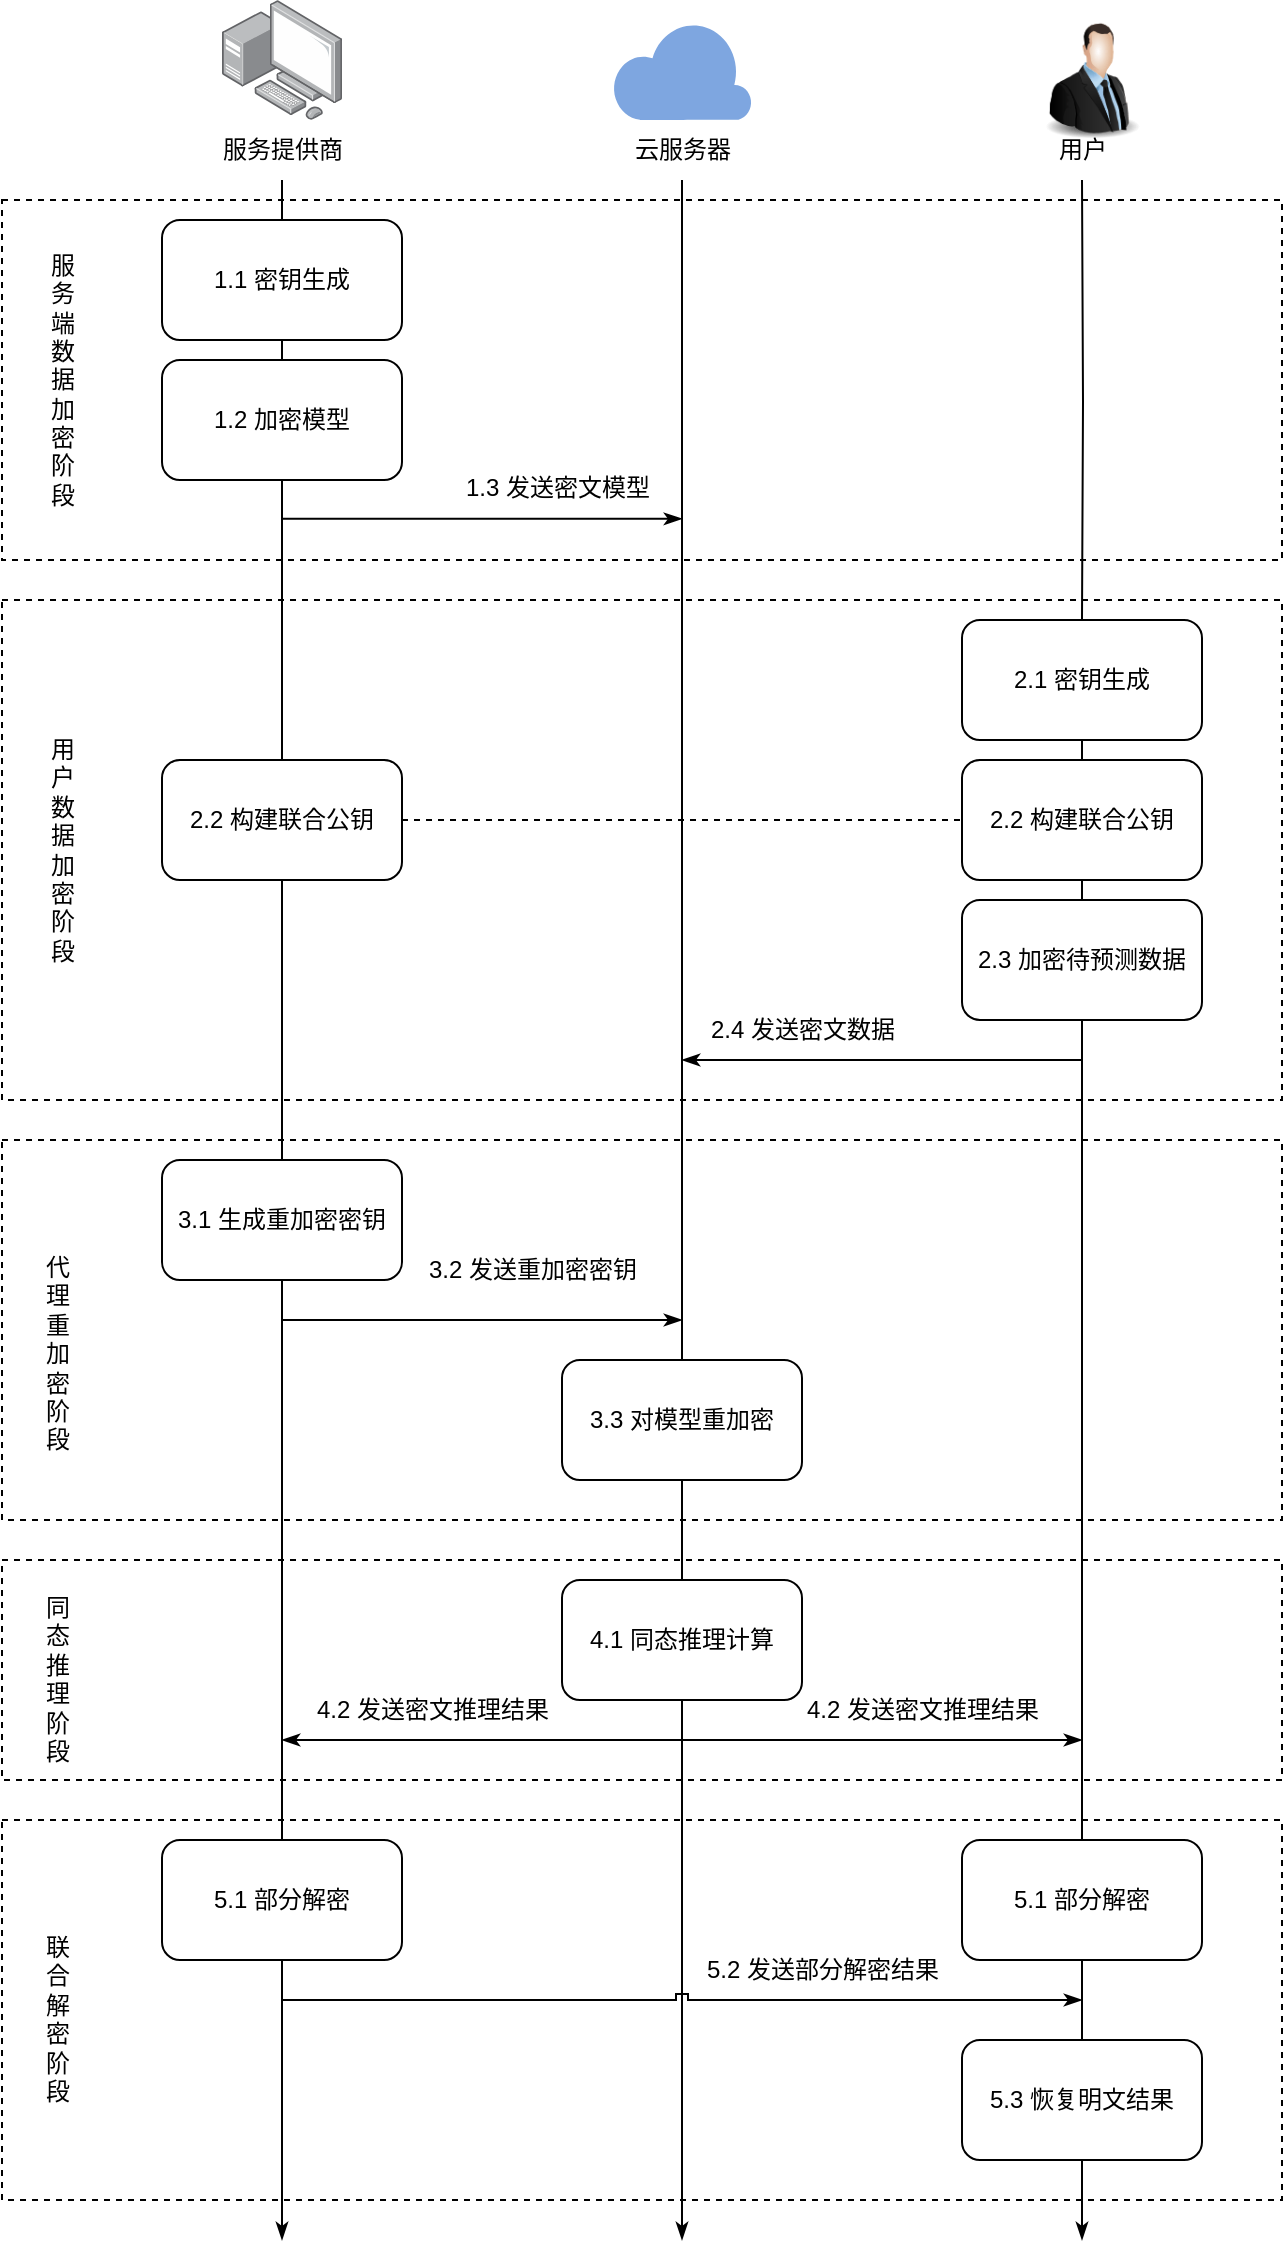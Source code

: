 <mxfile version="21.1.1" type="github">
  <diagram name="Page-1" id="0783ab3e-0a74-02c8-0abd-f7b4e66b4bec">
    <mxGraphModel dx="897" dy="576" grid="1" gridSize="10" guides="1" tooltips="1" connect="1" arrows="1" fold="1" page="0" pageScale="1" pageWidth="850" pageHeight="1100" background="none" math="0" shadow="0">
      <root>
        <mxCell id="0" />
        <mxCell id="1" parent="0" />
        <mxCell id="gCfHL2DRp-Cu8pf_gesU-1" value="" style="rounded=0;whiteSpace=wrap;html=1;dashed=1;fillColor=none;" vertex="1" parent="1">
          <mxGeometry x="40" y="340" width="640" height="250" as="geometry" />
        </mxCell>
        <mxCell id="gCfHL2DRp-Cu8pf_gesU-2" value="" style="rounded=0;whiteSpace=wrap;html=1;dashed=1;fillColor=none;" vertex="1" parent="1">
          <mxGeometry x="40" y="140" width="640" height="180" as="geometry" />
        </mxCell>
        <mxCell id="gCfHL2DRp-Cu8pf_gesU-3" value="" style="rounded=0;whiteSpace=wrap;html=1;dashed=1;fillColor=none;" vertex="1" parent="1">
          <mxGeometry x="40" y="950" width="640" height="190" as="geometry" />
        </mxCell>
        <mxCell id="gCfHL2DRp-Cu8pf_gesU-4" value="" style="rounded=0;whiteSpace=wrap;html=1;dashed=1;fillColor=none;" vertex="1" parent="1">
          <mxGeometry x="40" y="820" width="640" height="110" as="geometry" />
        </mxCell>
        <mxCell id="gCfHL2DRp-Cu8pf_gesU-5" value="" style="rounded=0;whiteSpace=wrap;html=1;dashed=1;fillColor=none;" vertex="1" parent="1">
          <mxGeometry x="40" y="610" width="640" height="190" as="geometry" />
        </mxCell>
        <mxCell id="gCfHL2DRp-Cu8pf_gesU-6" value="" style="image;html=1;image=img/lib/clip_art/people/Suit_Man_128x128.png" vertex="1" parent="1">
          <mxGeometry x="555" y="50" width="60" height="60" as="geometry" />
        </mxCell>
        <mxCell id="gCfHL2DRp-Cu8pf_gesU-7" value="用户" style="text;html=1;align=center;verticalAlign=middle;resizable=0;points=[];autosize=1;strokeColor=none;fillColor=none;" vertex="1" parent="1">
          <mxGeometry x="555" y="100" width="50" height="30" as="geometry" />
        </mxCell>
        <mxCell id="gCfHL2DRp-Cu8pf_gesU-8" value="" style="image;points=[];aspect=fixed;html=1;align=center;shadow=0;dashed=0;image=img/lib/allied_telesis/computer_and_terminals/Personal_Computer_with_Server.svg;" vertex="1" parent="1">
          <mxGeometry x="150" y="40" width="60" height="60" as="geometry" />
        </mxCell>
        <mxCell id="gCfHL2DRp-Cu8pf_gesU-61" value="" style="rounded=0;orthogonalLoop=1;jettySize=auto;html=1;endArrow=none;endFill=0;" edge="1" parent="1" source="gCfHL2DRp-Cu8pf_gesU-9" target="gCfHL2DRp-Cu8pf_gesU-57">
          <mxGeometry relative="1" as="geometry">
            <mxPoint x="180.059" y="140" as="sourcePoint" />
          </mxGeometry>
        </mxCell>
        <mxCell id="gCfHL2DRp-Cu8pf_gesU-9" value="服务提供商" style="text;html=1;align=center;verticalAlign=middle;resizable=0;points=[];autosize=1;strokeColor=none;fillColor=none;" vertex="1" parent="1">
          <mxGeometry x="140" y="100" width="80" height="30" as="geometry" />
        </mxCell>
        <mxCell id="gCfHL2DRp-Cu8pf_gesU-10" value="" style="verticalLabelPosition=bottom;html=1;verticalAlign=top;align=center;strokeColor=none;fillColor=#7EA6E0;shape=mxgraph.azure.cloud;" vertex="1" parent="1">
          <mxGeometry x="345" y="50" width="70" height="50" as="geometry" />
        </mxCell>
        <mxCell id="gCfHL2DRp-Cu8pf_gesU-30" value="2.4 发送密文数据" style="text;html=1;align=center;verticalAlign=middle;resizable=0;points=[];autosize=1;strokeColor=none;fillColor=none;" vertex="1" parent="1">
          <mxGeometry x="380" y="540" width="120" height="30" as="geometry" />
        </mxCell>
        <mxCell id="gCfHL2DRp-Cu8pf_gesU-34" value="3.2 发送重加密密钥" style="text;html=1;align=center;verticalAlign=middle;resizable=0;points=[];autosize=1;strokeColor=none;fillColor=none;" vertex="1" parent="1">
          <mxGeometry x="240" y="660" width="130" height="30" as="geometry" />
        </mxCell>
        <mxCell id="gCfHL2DRp-Cu8pf_gesU-41" value="4.2 发送密文推理结果" style="text;html=1;align=center;verticalAlign=middle;resizable=0;points=[];autosize=1;strokeColor=none;fillColor=none;" vertex="1" parent="1">
          <mxGeometry x="185" y="880" width="140" height="30" as="geometry" />
        </mxCell>
        <mxCell id="gCfHL2DRp-Cu8pf_gesU-42" value="4.2 发送密文推理结果" style="text;html=1;align=center;verticalAlign=middle;resizable=0;points=[];autosize=1;strokeColor=none;fillColor=none;" vertex="1" parent="1">
          <mxGeometry x="430" y="880" width="140" height="30" as="geometry" />
        </mxCell>
        <mxCell id="gCfHL2DRp-Cu8pf_gesU-48" value="5.2 发送部分解密结果" style="text;html=1;align=center;verticalAlign=middle;resizable=0;points=[];autosize=1;strokeColor=none;fillColor=none;" vertex="1" parent="1">
          <mxGeometry x="380" y="1010" width="140" height="30" as="geometry" />
        </mxCell>
        <mxCell id="gCfHL2DRp-Cu8pf_gesU-51" value="服&lt;br&gt;务&lt;br&gt;端&lt;br&gt;数&lt;br&gt;据&lt;br&gt;加&lt;br&gt;密&lt;br&gt;阶&lt;br&gt;段" style="text;html=1;align=center;verticalAlign=middle;resizable=0;points=[];autosize=1;strokeColor=none;fillColor=none;" vertex="1" parent="1">
          <mxGeometry x="50" y="160" width="40" height="140" as="geometry" />
        </mxCell>
        <mxCell id="gCfHL2DRp-Cu8pf_gesU-52" value="用&lt;br&gt;户&lt;br&gt;数&lt;br&gt;据&lt;br&gt;加&lt;br&gt;密&lt;br&gt;阶&lt;br&gt;段" style="text;html=1;align=center;verticalAlign=middle;resizable=0;points=[];autosize=1;strokeColor=none;fillColor=none;" vertex="1" parent="1">
          <mxGeometry x="50" y="400" width="40" height="130" as="geometry" />
        </mxCell>
        <mxCell id="gCfHL2DRp-Cu8pf_gesU-53" value="&lt;span style=&quot;color: rgb(0, 0, 0); font-family: Helvetica; font-size: 12px; font-style: normal; font-variant-ligatures: normal; font-variant-caps: normal; font-weight: 400; letter-spacing: normal; orphans: 2; text-align: center; text-indent: 0px; text-transform: none; widows: 2; word-spacing: 0px; -webkit-text-stroke-width: 0px; background-color: rgb(255, 255, 255); text-decoration-thickness: initial; text-decoration-style: initial; text-decoration-color: initial; float: none; display: inline !important;&quot;&gt;代&lt;/span&gt;&lt;br style=&quot;border-color: var(--border-color); color: rgb(0, 0, 0); font-family: Helvetica; font-size: 12px; font-style: normal; font-variant-ligatures: normal; font-variant-caps: normal; font-weight: 400; letter-spacing: normal; orphans: 2; text-align: center; text-indent: 0px; text-transform: none; widows: 2; word-spacing: 0px; -webkit-text-stroke-width: 0px; background-color: rgb(255, 255, 255); text-decoration-thickness: initial; text-decoration-style: initial; text-decoration-color: initial;&quot;&gt;&lt;span style=&quot;color: rgb(0, 0, 0); font-family: Helvetica; font-size: 12px; font-style: normal; font-variant-ligatures: normal; font-variant-caps: normal; font-weight: 400; letter-spacing: normal; orphans: 2; text-align: center; text-indent: 0px; text-transform: none; widows: 2; word-spacing: 0px; -webkit-text-stroke-width: 0px; background-color: rgb(255, 255, 255); text-decoration-thickness: initial; text-decoration-style: initial; text-decoration-color: initial; float: none; display: inline !important;&quot;&gt;理&lt;/span&gt;&lt;br style=&quot;border-color: var(--border-color); color: rgb(0, 0, 0); font-family: Helvetica; font-size: 12px; font-style: normal; font-variant-ligatures: normal; font-variant-caps: normal; font-weight: 400; letter-spacing: normal; orphans: 2; text-align: center; text-indent: 0px; text-transform: none; widows: 2; word-spacing: 0px; -webkit-text-stroke-width: 0px; background-color: rgb(255, 255, 255); text-decoration-thickness: initial; text-decoration-style: initial; text-decoration-color: initial;&quot;&gt;&lt;span style=&quot;color: rgb(0, 0, 0); font-family: Helvetica; font-size: 12px; font-style: normal; font-variant-ligatures: normal; font-variant-caps: normal; font-weight: 400; letter-spacing: normal; orphans: 2; text-align: center; text-indent: 0px; text-transform: none; widows: 2; word-spacing: 0px; -webkit-text-stroke-width: 0px; background-color: rgb(255, 255, 255); text-decoration-thickness: initial; text-decoration-style: initial; text-decoration-color: initial; float: none; display: inline !important;&quot;&gt;重&lt;/span&gt;&lt;br style=&quot;border-color: var(--border-color); color: rgb(0, 0, 0); font-family: Helvetica; font-size: 12px; font-style: normal; font-variant-ligatures: normal; font-variant-caps: normal; font-weight: 400; letter-spacing: normal; orphans: 2; text-align: center; text-indent: 0px; text-transform: none; widows: 2; word-spacing: 0px; -webkit-text-stroke-width: 0px; background-color: rgb(255, 255, 255); text-decoration-thickness: initial; text-decoration-style: initial; text-decoration-color: initial;&quot;&gt;&lt;span style=&quot;color: rgb(0, 0, 0); font-family: Helvetica; font-size: 12px; font-style: normal; font-variant-ligatures: normal; font-variant-caps: normal; font-weight: 400; letter-spacing: normal; orphans: 2; text-align: center; text-indent: 0px; text-transform: none; widows: 2; word-spacing: 0px; -webkit-text-stroke-width: 0px; background-color: rgb(255, 255, 255); text-decoration-thickness: initial; text-decoration-style: initial; text-decoration-color: initial; float: none; display: inline !important;&quot;&gt;加&lt;/span&gt;&lt;br style=&quot;border-color: var(--border-color); color: rgb(0, 0, 0); font-family: Helvetica; font-size: 12px; font-style: normal; font-variant-ligatures: normal; font-variant-caps: normal; font-weight: 400; letter-spacing: normal; orphans: 2; text-align: center; text-indent: 0px; text-transform: none; widows: 2; word-spacing: 0px; -webkit-text-stroke-width: 0px; background-color: rgb(255, 255, 255); text-decoration-thickness: initial; text-decoration-style: initial; text-decoration-color: initial;&quot;&gt;&lt;span style=&quot;color: rgb(0, 0, 0); font-family: Helvetica; font-size: 12px; font-style: normal; font-variant-ligatures: normal; font-variant-caps: normal; font-weight: 400; letter-spacing: normal; orphans: 2; text-align: center; text-indent: 0px; text-transform: none; widows: 2; word-spacing: 0px; -webkit-text-stroke-width: 0px; background-color: rgb(255, 255, 255); text-decoration-thickness: initial; text-decoration-style: initial; text-decoration-color: initial; float: none; display: inline !important;&quot;&gt;密&lt;/span&gt;&lt;br style=&quot;border-color: var(--border-color); color: rgb(0, 0, 0); font-family: Helvetica; font-size: 12px; font-style: normal; font-variant-ligatures: normal; font-variant-caps: normal; font-weight: 400; letter-spacing: normal; orphans: 2; text-align: center; text-indent: 0px; text-transform: none; widows: 2; word-spacing: 0px; -webkit-text-stroke-width: 0px; background-color: rgb(255, 255, 255); text-decoration-thickness: initial; text-decoration-style: initial; text-decoration-color: initial;&quot;&gt;&lt;span style=&quot;color: rgb(0, 0, 0); font-family: Helvetica; font-size: 12px; font-style: normal; font-variant-ligatures: normal; font-variant-caps: normal; font-weight: 400; letter-spacing: normal; orphans: 2; text-align: center; text-indent: 0px; text-transform: none; widows: 2; word-spacing: 0px; -webkit-text-stroke-width: 0px; background-color: rgb(255, 255, 255); text-decoration-thickness: initial; text-decoration-style: initial; text-decoration-color: initial; float: none; display: inline !important;&quot;&gt;阶&lt;/span&gt;&lt;br style=&quot;border-color: var(--border-color); color: rgb(0, 0, 0); font-family: Helvetica; font-size: 12px; font-style: normal; font-variant-ligatures: normal; font-variant-caps: normal; font-weight: 400; letter-spacing: normal; orphans: 2; text-align: center; text-indent: 0px; text-transform: none; widows: 2; word-spacing: 0px; -webkit-text-stroke-width: 0px; background-color: rgb(255, 255, 255); text-decoration-thickness: initial; text-decoration-style: initial; text-decoration-color: initial;&quot;&gt;&lt;span style=&quot;color: rgb(0, 0, 0); font-family: Helvetica; font-size: 12px; font-style: normal; font-variant-ligatures: normal; font-variant-caps: normal; font-weight: 400; letter-spacing: normal; orphans: 2; text-align: center; text-indent: 0px; text-transform: none; widows: 2; word-spacing: 0px; -webkit-text-stroke-width: 0px; background-color: rgb(255, 255, 255); text-decoration-thickness: initial; text-decoration-style: initial; text-decoration-color: initial; float: none; display: inline !important;&quot;&gt;段&lt;/span&gt;" style="text;whiteSpace=wrap;html=1;" vertex="1" parent="1">
          <mxGeometry x="60" y="660" width="50" height="120" as="geometry" />
        </mxCell>
        <mxCell id="gCfHL2DRp-Cu8pf_gesU-54" value="&lt;div style=&quot;text-align: center;&quot;&gt;&lt;span style=&quot;background-color: initial;&quot;&gt;同&lt;/span&gt;&lt;/div&gt;&lt;div style=&quot;text-align: center;&quot;&gt;&lt;span style=&quot;background-color: initial;&quot;&gt;态&lt;/span&gt;&lt;/div&gt;&lt;div style=&quot;text-align: center;&quot;&gt;&lt;span style=&quot;background-color: initial;&quot;&gt;推&lt;/span&gt;&lt;/div&gt;&lt;div style=&quot;text-align: center;&quot;&gt;&lt;span style=&quot;background-color: initial;&quot;&gt;理&lt;/span&gt;&lt;/div&gt;&lt;div style=&quot;text-align: center;&quot;&gt;&lt;span style=&quot;background-color: initial;&quot;&gt;阶&lt;/span&gt;&lt;/div&gt;&lt;div style=&quot;text-align: center;&quot;&gt;&lt;span style=&quot;background-color: initial;&quot;&gt;段&lt;/span&gt;&lt;/div&gt;" style="text;whiteSpace=wrap;html=1;" vertex="1" parent="1">
          <mxGeometry x="60" y="830" width="50" height="120" as="geometry" />
        </mxCell>
        <mxCell id="gCfHL2DRp-Cu8pf_gesU-55" value="&lt;div style=&quot;text-align: center;&quot;&gt;联&lt;/div&gt;&lt;div style=&quot;text-align: center;&quot;&gt;合&lt;/div&gt;&lt;div style=&quot;text-align: center;&quot;&gt;解&lt;/div&gt;&lt;div style=&quot;text-align: center;&quot;&gt;密&lt;/div&gt;&lt;div style=&quot;text-align: center;&quot;&gt;阶&lt;/div&gt;&lt;div style=&quot;text-align: center;&quot;&gt;段&lt;/div&gt;" style="text;whiteSpace=wrap;html=1;" vertex="1" parent="1">
          <mxGeometry x="60" y="1000" width="50" height="120" as="geometry" />
        </mxCell>
        <mxCell id="gCfHL2DRp-Cu8pf_gesU-62" style="edgeStyle=orthogonalEdgeStyle;rounded=0;orthogonalLoop=1;jettySize=auto;html=1;exitX=0.5;exitY=1;exitDx=0;exitDy=0;entryX=0.5;entryY=0;entryDx=0;entryDy=0;endArrow=none;endFill=0;" edge="1" parent="1" source="gCfHL2DRp-Cu8pf_gesU-57" target="gCfHL2DRp-Cu8pf_gesU-60">
          <mxGeometry relative="1" as="geometry" />
        </mxCell>
        <mxCell id="gCfHL2DRp-Cu8pf_gesU-57" value="1.1 密钥生成" style="rounded=1;whiteSpace=wrap;html=1;" vertex="1" parent="1">
          <mxGeometry x="120" y="150" width="120" height="60" as="geometry" />
        </mxCell>
        <mxCell id="gCfHL2DRp-Cu8pf_gesU-77" style="edgeStyle=orthogonalEdgeStyle;rounded=0;orthogonalLoop=1;jettySize=auto;html=1;exitX=0.5;exitY=1;exitDx=0;exitDy=0;endArrow=none;endFill=0;" edge="1" parent="1" source="gCfHL2DRp-Cu8pf_gesU-60" target="gCfHL2DRp-Cu8pf_gesU-66">
          <mxGeometry relative="1" as="geometry" />
        </mxCell>
        <mxCell id="gCfHL2DRp-Cu8pf_gesU-60" value="1.2 加密模型" style="rounded=1;whiteSpace=wrap;html=1;" vertex="1" parent="1">
          <mxGeometry x="120" y="220" width="120" height="60" as="geometry" />
        </mxCell>
        <mxCell id="gCfHL2DRp-Cu8pf_gesU-65" value="&lt;span style=&quot;color: rgb(0, 0, 0); font-family: Helvetica; font-size: 12px; font-style: normal; font-variant-ligatures: normal; font-variant-caps: normal; font-weight: 400; letter-spacing: normal; orphans: 2; text-align: center; text-indent: 0px; text-transform: none; widows: 2; word-spacing: 0px; -webkit-text-stroke-width: 0px; background-color: rgb(255, 255, 255); text-decoration-thickness: initial; text-decoration-style: initial; text-decoration-color: initial; float: none; display: inline !important;&quot;&gt;1.3 发送密文模型&lt;/span&gt;" style="text;whiteSpace=wrap;html=1;" vertex="1" parent="1">
          <mxGeometry x="270" y="270" width="110" height="40" as="geometry" />
        </mxCell>
        <mxCell id="gCfHL2DRp-Cu8pf_gesU-78" style="edgeStyle=orthogonalEdgeStyle;rounded=0;orthogonalLoop=1;jettySize=auto;html=1;exitX=0.5;exitY=1;exitDx=0;exitDy=0;entryX=0.5;entryY=0;entryDx=0;entryDy=0;endArrow=none;endFill=0;" edge="1" parent="1" source="gCfHL2DRp-Cu8pf_gesU-66" target="gCfHL2DRp-Cu8pf_gesU-67">
          <mxGeometry relative="1" as="geometry" />
        </mxCell>
        <mxCell id="gCfHL2DRp-Cu8pf_gesU-98" style="rounded=0;orthogonalLoop=1;jettySize=auto;html=1;exitX=1;exitY=0.5;exitDx=0;exitDy=0;entryX=0;entryY=0.5;entryDx=0;entryDy=0;endArrow=none;endFill=0;dashed=1;" edge="1" parent="1" source="gCfHL2DRp-Cu8pf_gesU-66" target="gCfHL2DRp-Cu8pf_gesU-71">
          <mxGeometry relative="1" as="geometry" />
        </mxCell>
        <mxCell id="gCfHL2DRp-Cu8pf_gesU-66" value="2.2 构建联合公钥" style="rounded=1;whiteSpace=wrap;html=1;" vertex="1" parent="1">
          <mxGeometry x="120" y="420" width="120" height="60" as="geometry" />
        </mxCell>
        <mxCell id="gCfHL2DRp-Cu8pf_gesU-79" style="edgeStyle=orthogonalEdgeStyle;rounded=0;orthogonalLoop=1;jettySize=auto;html=1;exitX=0.5;exitY=1;exitDx=0;exitDy=0;endArrow=none;endFill=0;" edge="1" parent="1" source="gCfHL2DRp-Cu8pf_gesU-67" target="gCfHL2DRp-Cu8pf_gesU-68">
          <mxGeometry relative="1" as="geometry" />
        </mxCell>
        <mxCell id="gCfHL2DRp-Cu8pf_gesU-67" value="3.1 生成重加密密钥" style="rounded=1;whiteSpace=wrap;html=1;" vertex="1" parent="1">
          <mxGeometry x="120" y="620" width="120" height="60" as="geometry" />
        </mxCell>
        <mxCell id="gCfHL2DRp-Cu8pf_gesU-88" style="edgeStyle=orthogonalEdgeStyle;rounded=0;orthogonalLoop=1;jettySize=auto;html=1;exitX=0.5;exitY=1;exitDx=0;exitDy=0;endArrow=classicThin;endFill=1;" edge="1" parent="1" source="gCfHL2DRp-Cu8pf_gesU-68">
          <mxGeometry relative="1" as="geometry">
            <mxPoint x="180" y="1160" as="targetPoint" />
          </mxGeometry>
        </mxCell>
        <mxCell id="gCfHL2DRp-Cu8pf_gesU-68" value="5.1 部分解密" style="rounded=1;whiteSpace=wrap;html=1;" vertex="1" parent="1">
          <mxGeometry x="120" y="960" width="120" height="60" as="geometry" />
        </mxCell>
        <mxCell id="gCfHL2DRp-Cu8pf_gesU-89" style="edgeStyle=orthogonalEdgeStyle;rounded=0;orthogonalLoop=1;jettySize=auto;html=1;exitX=0.5;exitY=1;exitDx=0;exitDy=0;endArrow=none;endFill=0;" edge="1" parent="1" source="gCfHL2DRp-Cu8pf_gesU-70" target="gCfHL2DRp-Cu8pf_gesU-71">
          <mxGeometry relative="1" as="geometry" />
        </mxCell>
        <mxCell id="gCfHL2DRp-Cu8pf_gesU-70" value="2.1 密钥生成" style="rounded=1;whiteSpace=wrap;html=1;" vertex="1" parent="1">
          <mxGeometry x="520" y="350" width="120" height="60" as="geometry" />
        </mxCell>
        <mxCell id="gCfHL2DRp-Cu8pf_gesU-90" style="edgeStyle=orthogonalEdgeStyle;rounded=0;orthogonalLoop=1;jettySize=auto;html=1;exitX=0.5;exitY=1;exitDx=0;exitDy=0;endArrow=none;endFill=0;" edge="1" parent="1" source="gCfHL2DRp-Cu8pf_gesU-71" target="gCfHL2DRp-Cu8pf_gesU-72">
          <mxGeometry relative="1" as="geometry" />
        </mxCell>
        <mxCell id="gCfHL2DRp-Cu8pf_gesU-71" value="2.2 构建联合公钥" style="rounded=1;whiteSpace=wrap;html=1;" vertex="1" parent="1">
          <mxGeometry x="520" y="420" width="120" height="60" as="geometry" />
        </mxCell>
        <mxCell id="gCfHL2DRp-Cu8pf_gesU-91" style="edgeStyle=orthogonalEdgeStyle;rounded=0;orthogonalLoop=1;jettySize=auto;html=1;exitX=0.5;exitY=1;exitDx=0;exitDy=0;endArrow=none;endFill=0;" edge="1" parent="1" source="gCfHL2DRp-Cu8pf_gesU-72" target="gCfHL2DRp-Cu8pf_gesU-75">
          <mxGeometry relative="1" as="geometry" />
        </mxCell>
        <mxCell id="gCfHL2DRp-Cu8pf_gesU-72" value="2.3 加密待预测数据" style="rounded=1;whiteSpace=wrap;html=1;" vertex="1" parent="1">
          <mxGeometry x="520" y="490" width="120" height="60" as="geometry" />
        </mxCell>
        <mxCell id="gCfHL2DRp-Cu8pf_gesU-94" style="rounded=0;orthogonalLoop=1;jettySize=auto;html=1;exitX=0.5;exitY=0;exitDx=0;exitDy=0;endArrow=none;endFill=0;" edge="1" parent="1" source="gCfHL2DRp-Cu8pf_gesU-73" target="gCfHL2DRp-Cu8pf_gesU-11">
          <mxGeometry relative="1" as="geometry" />
        </mxCell>
        <mxCell id="gCfHL2DRp-Cu8pf_gesU-95" style="edgeStyle=orthogonalEdgeStyle;rounded=0;orthogonalLoop=1;jettySize=auto;html=1;exitX=0.5;exitY=1;exitDx=0;exitDy=0;entryX=0.5;entryY=0;entryDx=0;entryDy=0;endArrow=none;endFill=0;" edge="1" parent="1" source="gCfHL2DRp-Cu8pf_gesU-73" target="gCfHL2DRp-Cu8pf_gesU-74">
          <mxGeometry relative="1" as="geometry" />
        </mxCell>
        <mxCell id="gCfHL2DRp-Cu8pf_gesU-73" value="3.3 对模型重加密" style="rounded=1;whiteSpace=wrap;html=1;" vertex="1" parent="1">
          <mxGeometry x="320" y="720" width="120" height="60" as="geometry" />
        </mxCell>
        <mxCell id="gCfHL2DRp-Cu8pf_gesU-96" style="edgeStyle=orthogonalEdgeStyle;rounded=0;orthogonalLoop=1;jettySize=auto;html=1;exitX=0.5;exitY=1;exitDx=0;exitDy=0;endArrow=classicThin;endFill=1;" edge="1" parent="1" source="gCfHL2DRp-Cu8pf_gesU-74">
          <mxGeometry relative="1" as="geometry">
            <mxPoint x="380" y="1160" as="targetPoint" />
          </mxGeometry>
        </mxCell>
        <mxCell id="gCfHL2DRp-Cu8pf_gesU-74" value="4.1 同态推理计算" style="rounded=1;whiteSpace=wrap;html=1;" vertex="1" parent="1">
          <mxGeometry x="320" y="830" width="120" height="60" as="geometry" />
        </mxCell>
        <mxCell id="gCfHL2DRp-Cu8pf_gesU-92" style="edgeStyle=orthogonalEdgeStyle;rounded=0;orthogonalLoop=1;jettySize=auto;html=1;exitX=0.5;exitY=1;exitDx=0;exitDy=0;entryX=0.5;entryY=0;entryDx=0;entryDy=0;endArrow=none;endFill=0;" edge="1" parent="1" source="gCfHL2DRp-Cu8pf_gesU-75" target="gCfHL2DRp-Cu8pf_gesU-76">
          <mxGeometry relative="1" as="geometry" />
        </mxCell>
        <mxCell id="gCfHL2DRp-Cu8pf_gesU-75" value="5.1 部分解密" style="rounded=1;whiteSpace=wrap;html=1;" vertex="1" parent="1">
          <mxGeometry x="520" y="960" width="120" height="60" as="geometry" />
        </mxCell>
        <mxCell id="gCfHL2DRp-Cu8pf_gesU-93" style="rounded=0;orthogonalLoop=1;jettySize=auto;html=1;exitX=0.5;exitY=1;exitDx=0;exitDy=0;endArrow=classicThin;endFill=1;" edge="1" parent="1" source="gCfHL2DRp-Cu8pf_gesU-76">
          <mxGeometry relative="1" as="geometry">
            <mxPoint x="580" y="1160" as="targetPoint" />
          </mxGeometry>
        </mxCell>
        <mxCell id="gCfHL2DRp-Cu8pf_gesU-76" value="5.3 恢复明文结果" style="rounded=1;whiteSpace=wrap;html=1;" vertex="1" parent="1">
          <mxGeometry x="520" y="1060" width="120" height="60" as="geometry" />
        </mxCell>
        <mxCell id="gCfHL2DRp-Cu8pf_gesU-82" value="" style="edgeStyle=orthogonalEdgeStyle;rounded=0;orthogonalLoop=1;jettySize=auto;html=1;entryX=0.5;entryY=0;entryDx=0;entryDy=0;endArrow=none;endFill=0;" edge="1" parent="1" target="gCfHL2DRp-Cu8pf_gesU-70">
          <mxGeometry relative="1" as="geometry">
            <mxPoint x="580" y="130" as="sourcePoint" />
            <mxPoint x="385" y="140" as="targetPoint" />
          </mxGeometry>
        </mxCell>
        <mxCell id="gCfHL2DRp-Cu8pf_gesU-11" value="云服务器" style="text;html=1;align=center;verticalAlign=middle;resizable=0;points=[];autosize=1;strokeColor=none;fillColor=none;" vertex="1" parent="1">
          <mxGeometry x="345" y="100" width="70" height="30" as="geometry" />
        </mxCell>
        <mxCell id="gCfHL2DRp-Cu8pf_gesU-87" value="" style="endArrow=classicThin;html=1;rounded=0;endFill=1;" edge="1" parent="1">
          <mxGeometry width="50" height="50" relative="1" as="geometry">
            <mxPoint x="180" y="299.41" as="sourcePoint" />
            <mxPoint x="380" y="299.41" as="targetPoint" />
          </mxGeometry>
        </mxCell>
        <mxCell id="gCfHL2DRp-Cu8pf_gesU-99" value="" style="endArrow=classicThin;html=1;rounded=0;endFill=1;" edge="1" parent="1">
          <mxGeometry width="50" height="50" relative="1" as="geometry">
            <mxPoint x="580" y="570" as="sourcePoint" />
            <mxPoint x="380" y="570" as="targetPoint" />
          </mxGeometry>
        </mxCell>
        <mxCell id="gCfHL2DRp-Cu8pf_gesU-101" value="" style="endArrow=classicThin;html=1;rounded=0;endFill=1;" edge="1" parent="1">
          <mxGeometry width="50" height="50" relative="1" as="geometry">
            <mxPoint x="180" y="700" as="sourcePoint" />
            <mxPoint x="380" y="700" as="targetPoint" />
          </mxGeometry>
        </mxCell>
        <mxCell id="gCfHL2DRp-Cu8pf_gesU-102" value="" style="endArrow=classicThin;html=1;rounded=0;endFill=1;" edge="1" parent="1">
          <mxGeometry width="50" height="50" relative="1" as="geometry">
            <mxPoint x="380" y="910" as="sourcePoint" />
            <mxPoint x="580" y="910" as="targetPoint" />
          </mxGeometry>
        </mxCell>
        <mxCell id="gCfHL2DRp-Cu8pf_gesU-103" value="" style="endArrow=classicThin;html=1;rounded=0;endFill=1;" edge="1" parent="1">
          <mxGeometry width="50" height="50" relative="1" as="geometry">
            <mxPoint x="380" y="910" as="sourcePoint" />
            <mxPoint x="180" y="910" as="targetPoint" />
          </mxGeometry>
        </mxCell>
        <mxCell id="gCfHL2DRp-Cu8pf_gesU-104" value="" style="endArrow=classicThin;html=1;rounded=0;endFill=1;noJump=0;orthogonal=0;orthogonalLoop=0;jumpStyle=sharp;jumpSize=6;" edge="1" parent="1">
          <mxGeometry width="50" height="50" relative="1" as="geometry">
            <mxPoint x="180" y="1040" as="sourcePoint" />
            <mxPoint x="580" y="1040" as="targetPoint" />
          </mxGeometry>
        </mxCell>
      </root>
    </mxGraphModel>
  </diagram>
</mxfile>
